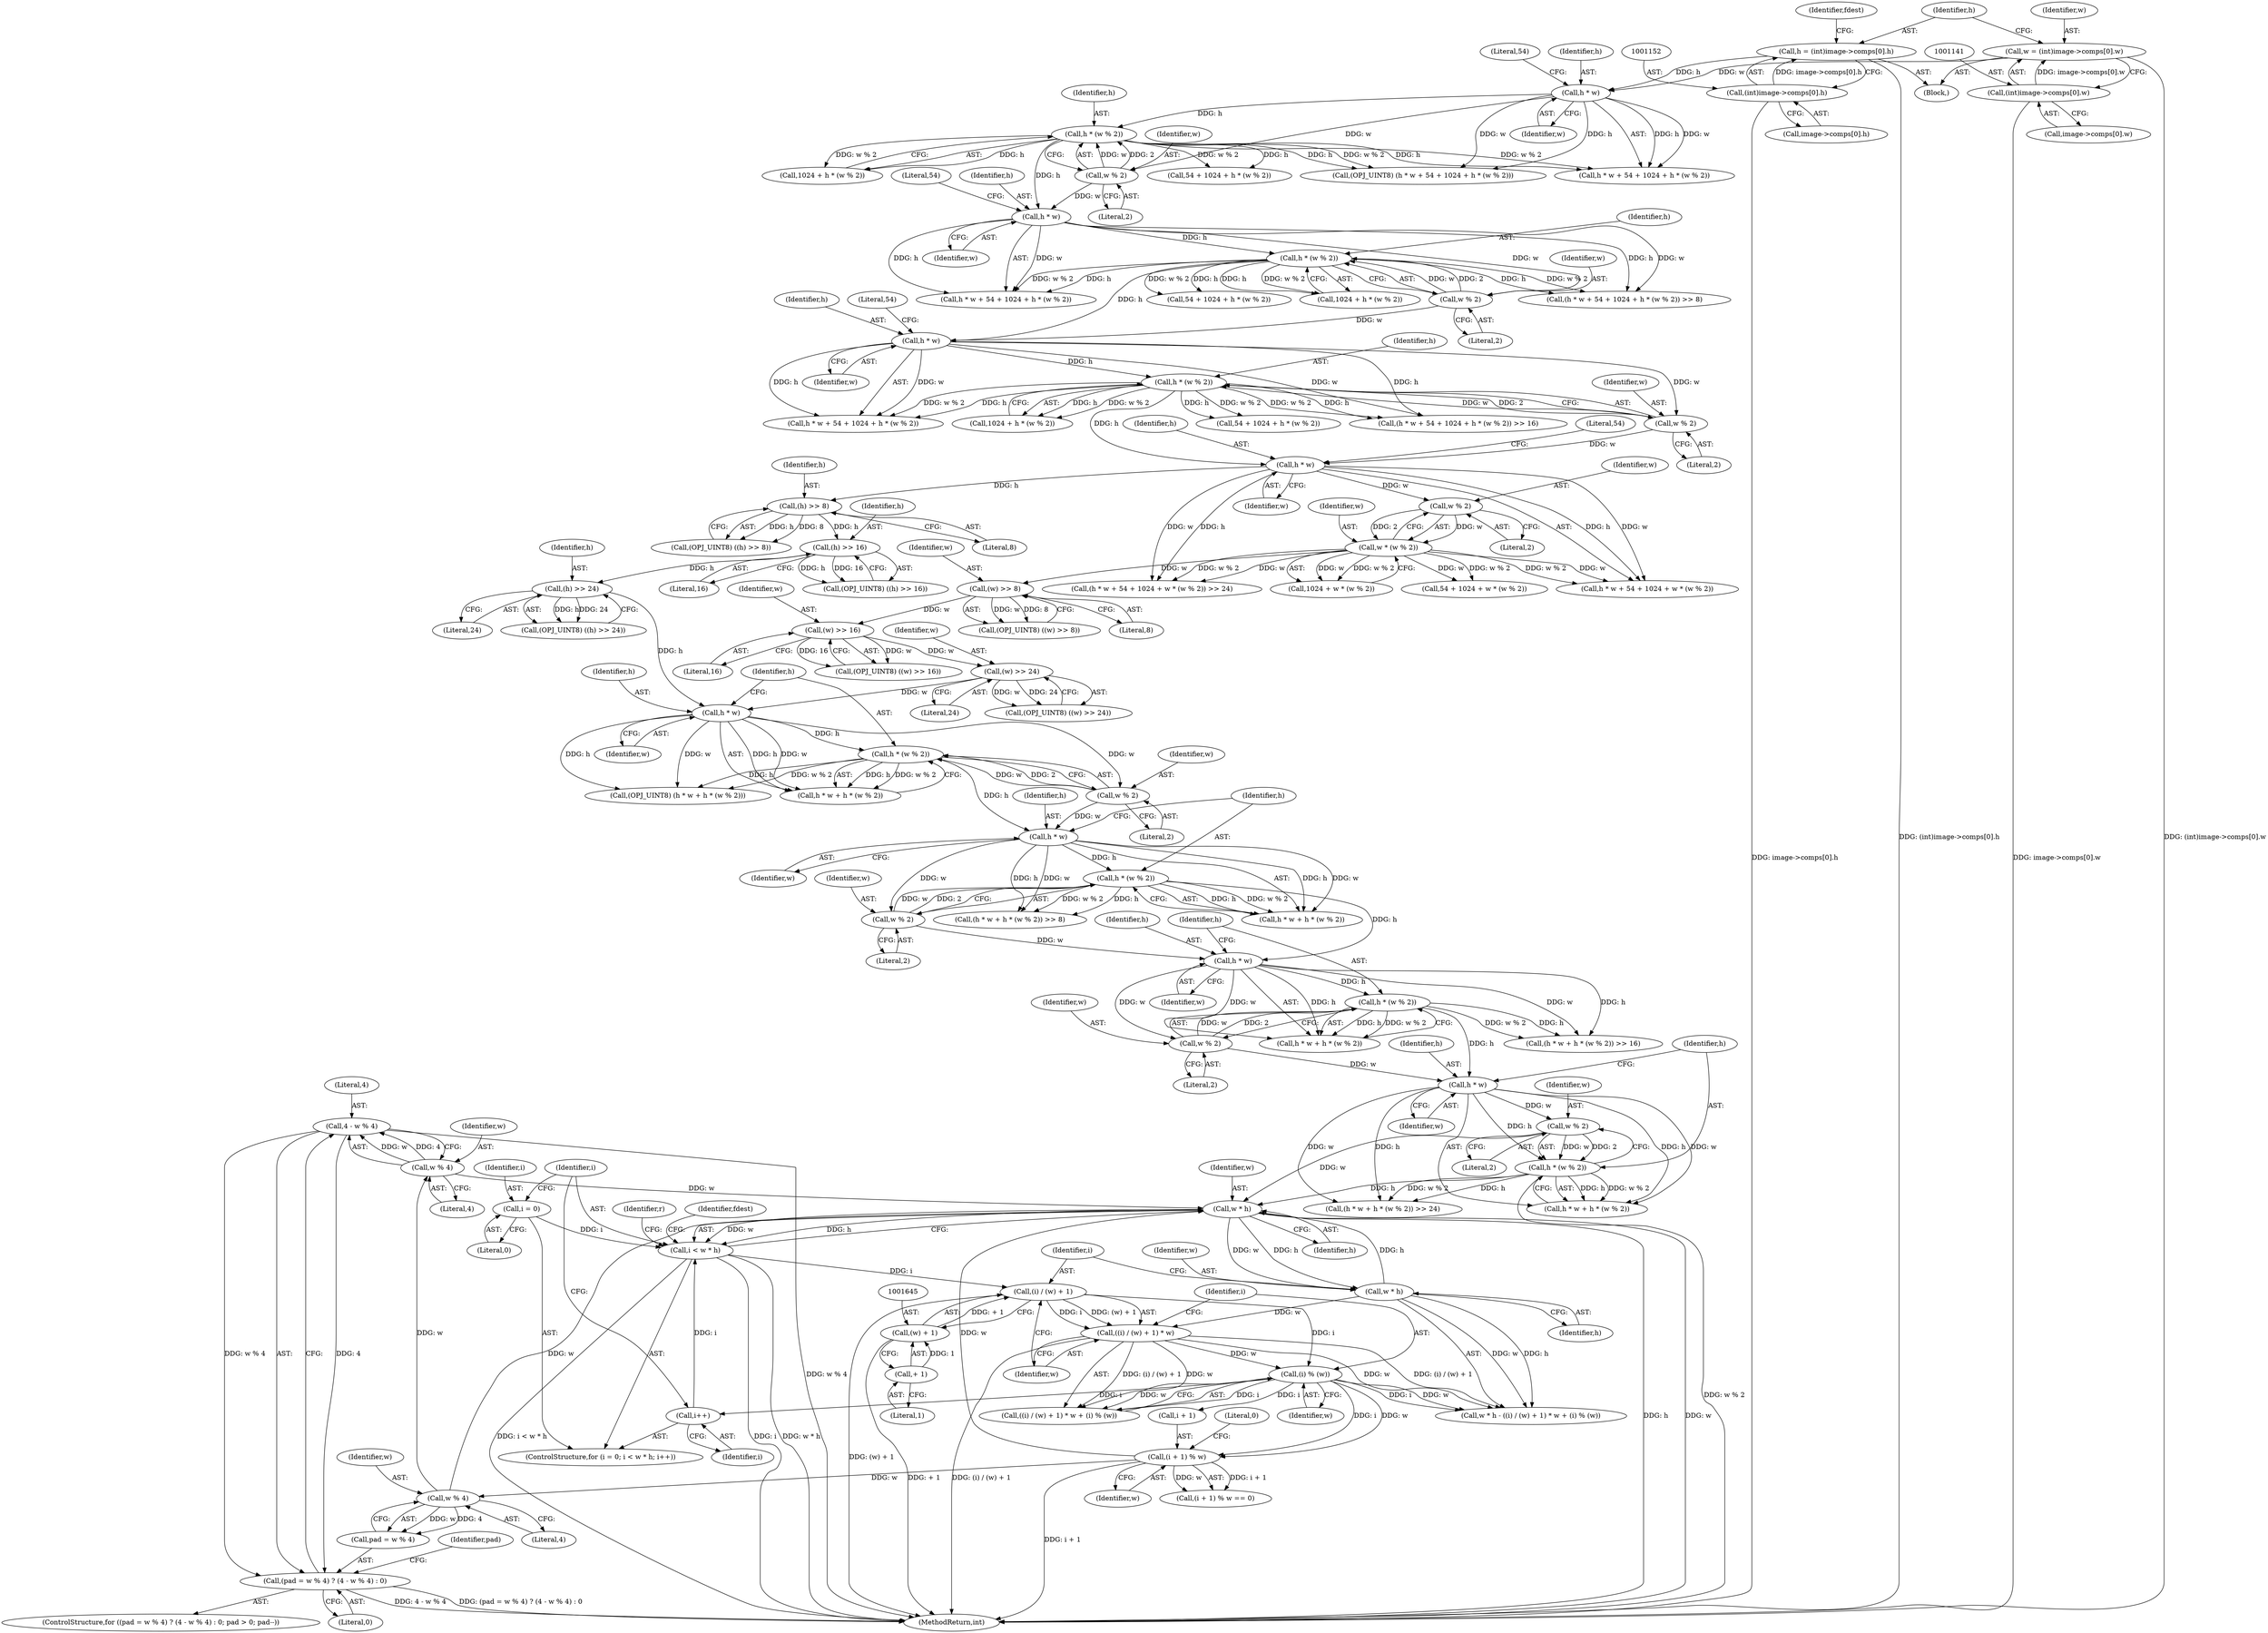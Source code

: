digraph "1_openjpeg_15f081c89650dccee4aa4ae66f614c3fdb268767_3@del" {
"1001724" [label="(Call,4 - w % 4)"];
"1001726" [label="(Call,w % 4)"];
"1001721" [label="(Call,w % 4)"];
"1001710" [label="(Call,(i + 1) % w)"];
"1001649" [label="(Call,(i) % (w))"];
"1001642" [label="(Call,(i) / (w) + 1)"];
"1001617" [label="(Call,i < w * h)"];
"1001622" [label="(Call,i++)"];
"1001614" [label="(Call,i = 0)"];
"1001619" [label="(Call,w * h)"];
"1001470" [label="(Call,w % 2)"];
"1001465" [label="(Call,h * w)"];
"1001453" [label="(Call,h * (w % 2))"];
"1001450" [label="(Call,h * w)"];
"1001438" [label="(Call,h * (w % 2))"];
"1001435" [label="(Call,h * w)"];
"1001424" [label="(Call,h * (w % 2))"];
"1001421" [label="(Call,h * w)"];
"1001367" [label="(Call,(h) >> 24)"];
"1001360" [label="(Call,(h) >> 16)"];
"1001353" [label="(Call,(h) >> 8)"];
"1001226" [label="(Call,h * w)"];
"1001214" [label="(Call,h * (w % 2))"];
"1001207" [label="(Call,h * w)"];
"1001195" [label="(Call,h * (w % 2))"];
"1001188" [label="(Call,h * w)"];
"1001177" [label="(Call,h * (w % 2))"];
"1001170" [label="(Call,h * w)"];
"1001149" [label="(Call,h = (int)image->comps[0].h)"];
"1001151" [label="(Call,(int)image->comps[0].h)"];
"1001138" [label="(Call,w = (int)image->comps[0].w)"];
"1001140" [label="(Call,(int)image->comps[0].w)"];
"1001179" [label="(Call,w % 2)"];
"1001197" [label="(Call,w % 2)"];
"1001216" [label="(Call,w % 2)"];
"1001337" [label="(Call,(w) >> 24)"];
"1001330" [label="(Call,(w) >> 16)"];
"1001323" [label="(Call,(w) >> 8)"];
"1001233" [label="(Call,w * (w % 2))"];
"1001235" [label="(Call,w % 2)"];
"1001426" [label="(Call,w % 2)"];
"1001440" [label="(Call,w % 2)"];
"1001455" [label="(Call,w % 2)"];
"1001468" [label="(Call,h * (w % 2))"];
"1001637" [label="(Call,w * h)"];
"1001644" [label="(Call,(w) + 1)"];
"1001646" [label="(Call,+ 1)"];
"1001641" [label="(Call,((i) / (w) + 1) * w)"];
"1001718" [label="(Call,(pad = w % 4) ? (4 - w % 4) : 0)"];
"1001139" [label="(Identifier,w)"];
"1001731" [label="(Identifier,pad)"];
"1001324" [label="(Identifier,w)"];
"1001186" [label="(Call,(h * w + 54 + 1024 + h * (w % 2)) >> 8)"];
"1001225" [label="(Call,h * w + 54 + 1024 + w * (w % 2))"];
"1001207" [label="(Call,h * w)"];
"1001456" [label="(Identifier,w)"];
"1001214" [label="(Call,h * (w % 2))"];
"1001649" [label="(Call,(i) % (w))"];
"1001740" [label="(Identifier,fdest)"];
"1001436" [label="(Identifier,h)"];
"1001330" [label="(Call,(w) >> 16)"];
"1001647" [label="(Literal,1)"];
"1001619" [label="(Call,w * h)"];
"1001233" [label="(Call,w * (w % 2))"];
"1001718" [label="(Call,(pad = w % 4) ? (4 - w % 4) : 0)"];
"1001617" [label="(Call,i < w * h)"];
"1001438" [label="(Call,h * (w % 2))"];
"1001727" [label="(Identifier,w)"];
"1001339" [label="(Literal,24)"];
"1001198" [label="(Identifier,w)"];
"1001717" [label="(ControlStructure,for ((pad = w % 4) ? (4 - w % 4) : 0; pad > 0; pad--))"];
"1001729" [label="(Literal,0)"];
"1001368" [label="(Identifier,h)"];
"1001196" [label="(Identifier,h)"];
"1001234" [label="(Identifier,w)"];
"1001424" [label="(Call,h * (w % 2))"];
"1001433" [label="(Call,(h * w + h * (w % 2)) >> 8)"];
"1001325" [label="(Literal,8)"];
"1001178" [label="(Identifier,h)"];
"1001726" [label="(Call,w % 4)"];
"1001332" [label="(Literal,16)"];
"1001455" [label="(Call,w % 2)"];
"1001724" [label="(Call,4 - w % 4)"];
"1001150" [label="(Identifier,h)"];
"1001179" [label="(Call,w % 2)"];
"1001451" [label="(Identifier,h)"];
"1001639" [label="(Identifier,h)"];
"1001648" [label="(Identifier,w)"];
"1001353" [label="(Call,(h) >> 8)"];
"1001175" [label="(Call,1024 + h * (w % 2))"];
"1001181" [label="(Literal,2)"];
"1001215" [label="(Identifier,h)"];
"1001122" [label="(Block,)"];
"1001420" [label="(Call,h * w + h * (w % 2))"];
"1001229" [label="(Call,54 + 1024 + w * (w % 2))"];
"1001620" [label="(Identifier,w)"];
"1001210" [label="(Call,54 + 1024 + h * (w % 2))"];
"1001231" [label="(Call,1024 + w * (w % 2))"];
"1001421" [label="(Call,h * w)"];
"1001321" [label="(Call,(OPJ_UINT8) ((w) >> 8))"];
"1001337" [label="(Call,(w) >> 24)"];
"1001422" [label="(Identifier,h)"];
"1001323" [label="(Call,(w) >> 8)"];
"1001437" [label="(Identifier,w)"];
"1001715" [label="(Literal,0)"];
"1001622" [label="(Call,i++)"];
"1001177" [label="(Call,h * (w % 2))"];
"1001616" [label="(Literal,0)"];
"1001228" [label="(Identifier,w)"];
"1001644" [label="(Call,(w) + 1)"];
"1001469" [label="(Identifier,h)"];
"1001468" [label="(Call,h * (w % 2))"];
"1001641" [label="(Call,((i) / (w) + 1) * w)"];
"1001637" [label="(Call,w * h)"];
"1001439" [label="(Identifier,h)"];
"1001465" [label="(Call,h * w)"];
"1001723" [label="(Literal,4)"];
"1001615" [label="(Identifier,i)"];
"1001457" [label="(Literal,2)"];
"1001650" [label="(Identifier,i)"];
"1001638" [label="(Identifier,w)"];
"1001205" [label="(Call,(h * w + 54 + 1024 + h * (w % 2)) >> 16)"];
"1001471" [label="(Identifier,w)"];
"1001423" [label="(Identifier,w)"];
"1001435" [label="(Call,h * w)"];
"1001140" [label="(Call,(int)image->comps[0].w)"];
"1001728" [label="(Literal,4)"];
"1001188" [label="(Call,h * w)"];
"1001360" [label="(Call,(h) >> 16)"];
"1001218" [label="(Literal,2)"];
"1001449" [label="(Call,h * w + h * (w % 2))"];
"1001192" [label="(Literal,54)"];
"1001442" [label="(Literal,2)"];
"1001153" [label="(Call,image->comps[0].h)"];
"1001642" [label="(Call,(i) / (w) + 1)"];
"1001216" [label="(Call,w % 2)"];
"1001235" [label="(Call,w % 2)"];
"1001195" [label="(Call,h * (w % 2))"];
"1001618" [label="(Identifier,i)"];
"1001189" [label="(Identifier,h)"];
"1001450" [label="(Call,h * w)"];
"1001227" [label="(Identifier,h)"];
"1001640" [label="(Call,((i) / (w) + 1) * w + (i) % (w))"];
"1001719" [label="(Call,pad = w % 4)"];
"1001623" [label="(Identifier,i)"];
"1001174" [label="(Literal,54)"];
"1001448" [label="(Call,(h * w + h * (w % 2)) >> 16)"];
"1001226" [label="(Call,h * w)"];
"1001172" [label="(Identifier,w)"];
"1001472" [label="(Literal,2)"];
"1001627" [label="(Identifier,r)"];
"1001197" [label="(Call,w % 2)"];
"1001743" [label="(MethodReturn,int)"];
"1001142" [label="(Call,image->comps[0].w)"];
"1001206" [label="(Call,h * w + 54 + 1024 + h * (w % 2))"];
"1001463" [label="(Call,(h * w + h * (w % 2)) >> 24)"];
"1001466" [label="(Identifier,h)"];
"1001452" [label="(Identifier,w)"];
"1001171" [label="(Identifier,h)"];
"1001169" [label="(Call,h * w + 54 + 1024 + h * (w % 2))"];
"1001335" [label="(Call,(OPJ_UINT8) ((w) >> 24))"];
"1001470" [label="(Call,w % 2)"];
"1001434" [label="(Call,h * w + h * (w % 2))"];
"1001193" [label="(Call,1024 + h * (w % 2))"];
"1001180" [label="(Identifier,w)"];
"1001237" [label="(Literal,2)"];
"1001464" [label="(Call,h * w + h * (w % 2))"];
"1001714" [label="(Identifier,w)"];
"1001440" [label="(Call,w % 2)"];
"1001428" [label="(Literal,2)"];
"1001367" [label="(Call,(h) >> 24)"];
"1001636" [label="(Call,w * h - ((i) / (w) + 1) * w + (i) % (w))"];
"1001217" [label="(Identifier,w)"];
"1001151" [label="(Call,(int)image->comps[0].h)"];
"1001365" [label="(Call,(OPJ_UINT8) ((h) >> 24))"];
"1001224" [label="(Call,(h * w + 54 + 1024 + w * (w % 2)) >> 24)"];
"1001425" [label="(Identifier,h)"];
"1001358" [label="(Call,(OPJ_UINT8) ((h) >> 16))"];
"1001621" [label="(Identifier,h)"];
"1001454" [label="(Identifier,h)"];
"1001149" [label="(Call,h = (int)image->comps[0].h)"];
"1001354" [label="(Identifier,h)"];
"1001208" [label="(Identifier,h)"];
"1001725" [label="(Literal,4)"];
"1001710" [label="(Call,(i + 1) % w)"];
"1001230" [label="(Literal,54)"];
"1001614" [label="(Call,i = 0)"];
"1001441" [label="(Identifier,w)"];
"1001467" [label="(Identifier,w)"];
"1001362" [label="(Literal,16)"];
"1001361" [label="(Identifier,h)"];
"1001331" [label="(Identifier,w)"];
"1001173" [label="(Call,54 + 1024 + h * (w % 2))"];
"1001190" [label="(Identifier,w)"];
"1001355" [label="(Literal,8)"];
"1001721" [label="(Call,w % 4)"];
"1001427" [label="(Identifier,w)"];
"1001711" [label="(Call,i + 1)"];
"1001328" [label="(Call,(OPJ_UINT8) ((w) >> 16))"];
"1001338" [label="(Identifier,w)"];
"1001170" [label="(Call,h * w)"];
"1001369" [label="(Literal,24)"];
"1001453" [label="(Call,h * (w % 2))"];
"1001212" [label="(Call,1024 + h * (w % 2))"];
"1001209" [label="(Identifier,w)"];
"1001187" [label="(Call,h * w + 54 + 1024 + h * (w % 2))"];
"1001426" [label="(Call,w % 2)"];
"1001651" [label="(Identifier,w)"];
"1001191" [label="(Call,54 + 1024 + h * (w % 2))"];
"1001138" [label="(Call,w = (int)image->comps[0].w)"];
"1001236" [label="(Identifier,w)"];
"1001643" [label="(Identifier,i)"];
"1001351" [label="(Call,(OPJ_UINT8) ((h) >> 8))"];
"1001722" [label="(Identifier,w)"];
"1001199" [label="(Literal,2)"];
"1001161" [label="(Identifier,fdest)"];
"1001613" [label="(ControlStructure,for (i = 0; i < w * h; i++))"];
"1001167" [label="(Call,(OPJ_UINT8) (h * w + 54 + 1024 + h * (w % 2)))"];
"1001646" [label="(Call,+ 1)"];
"1001709" [label="(Call,(i + 1) % w == 0)"];
"1001418" [label="(Call,(OPJ_UINT8) (h * w + h * (w % 2)))"];
"1001211" [label="(Literal,54)"];
"1001724" -> "1001718"  [label="AST: "];
"1001724" -> "1001726"  [label="CFG: "];
"1001725" -> "1001724"  [label="AST: "];
"1001726" -> "1001724"  [label="AST: "];
"1001718" -> "1001724"  [label="CFG: "];
"1001724" -> "1001743"  [label="DDG: w % 4"];
"1001724" -> "1001718"  [label="DDG: 4"];
"1001724" -> "1001718"  [label="DDG: w % 4"];
"1001726" -> "1001724"  [label="DDG: w"];
"1001726" -> "1001724"  [label="DDG: 4"];
"1001726" -> "1001728"  [label="CFG: "];
"1001727" -> "1001726"  [label="AST: "];
"1001728" -> "1001726"  [label="AST: "];
"1001726" -> "1001619"  [label="DDG: w"];
"1001721" -> "1001726"  [label="DDG: w"];
"1001721" -> "1001719"  [label="AST: "];
"1001721" -> "1001723"  [label="CFG: "];
"1001722" -> "1001721"  [label="AST: "];
"1001723" -> "1001721"  [label="AST: "];
"1001719" -> "1001721"  [label="CFG: "];
"1001721" -> "1001619"  [label="DDG: w"];
"1001721" -> "1001719"  [label="DDG: w"];
"1001721" -> "1001719"  [label="DDG: 4"];
"1001710" -> "1001721"  [label="DDG: w"];
"1001710" -> "1001709"  [label="AST: "];
"1001710" -> "1001714"  [label="CFG: "];
"1001711" -> "1001710"  [label="AST: "];
"1001714" -> "1001710"  [label="AST: "];
"1001715" -> "1001710"  [label="CFG: "];
"1001710" -> "1001743"  [label="DDG: i + 1"];
"1001710" -> "1001619"  [label="DDG: w"];
"1001710" -> "1001709"  [label="DDG: i + 1"];
"1001710" -> "1001709"  [label="DDG: w"];
"1001649" -> "1001710"  [label="DDG: i"];
"1001649" -> "1001710"  [label="DDG: w"];
"1001649" -> "1001640"  [label="AST: "];
"1001649" -> "1001651"  [label="CFG: "];
"1001650" -> "1001649"  [label="AST: "];
"1001651" -> "1001649"  [label="AST: "];
"1001640" -> "1001649"  [label="CFG: "];
"1001649" -> "1001622"  [label="DDG: i"];
"1001649" -> "1001636"  [label="DDG: i"];
"1001649" -> "1001636"  [label="DDG: w"];
"1001649" -> "1001640"  [label="DDG: i"];
"1001649" -> "1001640"  [label="DDG: w"];
"1001642" -> "1001649"  [label="DDG: i"];
"1001641" -> "1001649"  [label="DDG: w"];
"1001649" -> "1001711"  [label="DDG: i"];
"1001642" -> "1001641"  [label="AST: "];
"1001642" -> "1001644"  [label="CFG: "];
"1001643" -> "1001642"  [label="AST: "];
"1001644" -> "1001642"  [label="AST: "];
"1001648" -> "1001642"  [label="CFG: "];
"1001642" -> "1001743"  [label="DDG: (w) + 1"];
"1001642" -> "1001641"  [label="DDG: i"];
"1001642" -> "1001641"  [label="DDG: (w) + 1"];
"1001617" -> "1001642"  [label="DDG: i"];
"1001644" -> "1001642"  [label="DDG: + 1"];
"1001617" -> "1001613"  [label="AST: "];
"1001617" -> "1001619"  [label="CFG: "];
"1001618" -> "1001617"  [label="AST: "];
"1001619" -> "1001617"  [label="AST: "];
"1001627" -> "1001617"  [label="CFG: "];
"1001740" -> "1001617"  [label="CFG: "];
"1001617" -> "1001743"  [label="DDG: w * h"];
"1001617" -> "1001743"  [label="DDG: i < w * h"];
"1001617" -> "1001743"  [label="DDG: i"];
"1001622" -> "1001617"  [label="DDG: i"];
"1001614" -> "1001617"  [label="DDG: i"];
"1001619" -> "1001617"  [label="DDG: w"];
"1001619" -> "1001617"  [label="DDG: h"];
"1001622" -> "1001613"  [label="AST: "];
"1001622" -> "1001623"  [label="CFG: "];
"1001623" -> "1001622"  [label="AST: "];
"1001618" -> "1001622"  [label="CFG: "];
"1001614" -> "1001613"  [label="AST: "];
"1001614" -> "1001616"  [label="CFG: "];
"1001615" -> "1001614"  [label="AST: "];
"1001616" -> "1001614"  [label="AST: "];
"1001618" -> "1001614"  [label="CFG: "];
"1001619" -> "1001621"  [label="CFG: "];
"1001620" -> "1001619"  [label="AST: "];
"1001621" -> "1001619"  [label="AST: "];
"1001619" -> "1001743"  [label="DDG: h"];
"1001619" -> "1001743"  [label="DDG: w"];
"1001470" -> "1001619"  [label="DDG: w"];
"1001468" -> "1001619"  [label="DDG: h"];
"1001637" -> "1001619"  [label="DDG: h"];
"1001619" -> "1001637"  [label="DDG: w"];
"1001619" -> "1001637"  [label="DDG: h"];
"1001470" -> "1001468"  [label="AST: "];
"1001470" -> "1001472"  [label="CFG: "];
"1001471" -> "1001470"  [label="AST: "];
"1001472" -> "1001470"  [label="AST: "];
"1001468" -> "1001470"  [label="CFG: "];
"1001470" -> "1001468"  [label="DDG: w"];
"1001470" -> "1001468"  [label="DDG: 2"];
"1001465" -> "1001470"  [label="DDG: w"];
"1001465" -> "1001464"  [label="AST: "];
"1001465" -> "1001467"  [label="CFG: "];
"1001466" -> "1001465"  [label="AST: "];
"1001467" -> "1001465"  [label="AST: "];
"1001469" -> "1001465"  [label="CFG: "];
"1001465" -> "1001463"  [label="DDG: h"];
"1001465" -> "1001463"  [label="DDG: w"];
"1001465" -> "1001464"  [label="DDG: h"];
"1001465" -> "1001464"  [label="DDG: w"];
"1001453" -> "1001465"  [label="DDG: h"];
"1001455" -> "1001465"  [label="DDG: w"];
"1001465" -> "1001468"  [label="DDG: h"];
"1001453" -> "1001449"  [label="AST: "];
"1001453" -> "1001455"  [label="CFG: "];
"1001454" -> "1001453"  [label="AST: "];
"1001455" -> "1001453"  [label="AST: "];
"1001449" -> "1001453"  [label="CFG: "];
"1001453" -> "1001448"  [label="DDG: h"];
"1001453" -> "1001448"  [label="DDG: w % 2"];
"1001453" -> "1001449"  [label="DDG: h"];
"1001453" -> "1001449"  [label="DDG: w % 2"];
"1001450" -> "1001453"  [label="DDG: h"];
"1001455" -> "1001453"  [label="DDG: w"];
"1001455" -> "1001453"  [label="DDG: 2"];
"1001450" -> "1001449"  [label="AST: "];
"1001450" -> "1001452"  [label="CFG: "];
"1001451" -> "1001450"  [label="AST: "];
"1001452" -> "1001450"  [label="AST: "];
"1001454" -> "1001450"  [label="CFG: "];
"1001450" -> "1001448"  [label="DDG: h"];
"1001450" -> "1001448"  [label="DDG: w"];
"1001450" -> "1001449"  [label="DDG: h"];
"1001450" -> "1001449"  [label="DDG: w"];
"1001438" -> "1001450"  [label="DDG: h"];
"1001440" -> "1001450"  [label="DDG: w"];
"1001450" -> "1001455"  [label="DDG: w"];
"1001438" -> "1001434"  [label="AST: "];
"1001438" -> "1001440"  [label="CFG: "];
"1001439" -> "1001438"  [label="AST: "];
"1001440" -> "1001438"  [label="AST: "];
"1001434" -> "1001438"  [label="CFG: "];
"1001438" -> "1001433"  [label="DDG: h"];
"1001438" -> "1001433"  [label="DDG: w % 2"];
"1001438" -> "1001434"  [label="DDG: h"];
"1001438" -> "1001434"  [label="DDG: w % 2"];
"1001435" -> "1001438"  [label="DDG: h"];
"1001440" -> "1001438"  [label="DDG: w"];
"1001440" -> "1001438"  [label="DDG: 2"];
"1001435" -> "1001434"  [label="AST: "];
"1001435" -> "1001437"  [label="CFG: "];
"1001436" -> "1001435"  [label="AST: "];
"1001437" -> "1001435"  [label="AST: "];
"1001439" -> "1001435"  [label="CFG: "];
"1001435" -> "1001433"  [label="DDG: h"];
"1001435" -> "1001433"  [label="DDG: w"];
"1001435" -> "1001434"  [label="DDG: h"];
"1001435" -> "1001434"  [label="DDG: w"];
"1001424" -> "1001435"  [label="DDG: h"];
"1001426" -> "1001435"  [label="DDG: w"];
"1001435" -> "1001440"  [label="DDG: w"];
"1001424" -> "1001420"  [label="AST: "];
"1001424" -> "1001426"  [label="CFG: "];
"1001425" -> "1001424"  [label="AST: "];
"1001426" -> "1001424"  [label="AST: "];
"1001420" -> "1001424"  [label="CFG: "];
"1001424" -> "1001418"  [label="DDG: h"];
"1001424" -> "1001418"  [label="DDG: w % 2"];
"1001424" -> "1001420"  [label="DDG: h"];
"1001424" -> "1001420"  [label="DDG: w % 2"];
"1001421" -> "1001424"  [label="DDG: h"];
"1001426" -> "1001424"  [label="DDG: w"];
"1001426" -> "1001424"  [label="DDG: 2"];
"1001421" -> "1001420"  [label="AST: "];
"1001421" -> "1001423"  [label="CFG: "];
"1001422" -> "1001421"  [label="AST: "];
"1001423" -> "1001421"  [label="AST: "];
"1001425" -> "1001421"  [label="CFG: "];
"1001421" -> "1001418"  [label="DDG: h"];
"1001421" -> "1001418"  [label="DDG: w"];
"1001421" -> "1001420"  [label="DDG: h"];
"1001421" -> "1001420"  [label="DDG: w"];
"1001367" -> "1001421"  [label="DDG: h"];
"1001337" -> "1001421"  [label="DDG: w"];
"1001421" -> "1001426"  [label="DDG: w"];
"1001367" -> "1001365"  [label="AST: "];
"1001367" -> "1001369"  [label="CFG: "];
"1001368" -> "1001367"  [label="AST: "];
"1001369" -> "1001367"  [label="AST: "];
"1001365" -> "1001367"  [label="CFG: "];
"1001367" -> "1001365"  [label="DDG: h"];
"1001367" -> "1001365"  [label="DDG: 24"];
"1001360" -> "1001367"  [label="DDG: h"];
"1001360" -> "1001358"  [label="AST: "];
"1001360" -> "1001362"  [label="CFG: "];
"1001361" -> "1001360"  [label="AST: "];
"1001362" -> "1001360"  [label="AST: "];
"1001358" -> "1001360"  [label="CFG: "];
"1001360" -> "1001358"  [label="DDG: h"];
"1001360" -> "1001358"  [label="DDG: 16"];
"1001353" -> "1001360"  [label="DDG: h"];
"1001353" -> "1001351"  [label="AST: "];
"1001353" -> "1001355"  [label="CFG: "];
"1001354" -> "1001353"  [label="AST: "];
"1001355" -> "1001353"  [label="AST: "];
"1001351" -> "1001353"  [label="CFG: "];
"1001353" -> "1001351"  [label="DDG: h"];
"1001353" -> "1001351"  [label="DDG: 8"];
"1001226" -> "1001353"  [label="DDG: h"];
"1001226" -> "1001225"  [label="AST: "];
"1001226" -> "1001228"  [label="CFG: "];
"1001227" -> "1001226"  [label="AST: "];
"1001228" -> "1001226"  [label="AST: "];
"1001230" -> "1001226"  [label="CFG: "];
"1001226" -> "1001224"  [label="DDG: h"];
"1001226" -> "1001224"  [label="DDG: w"];
"1001226" -> "1001225"  [label="DDG: h"];
"1001226" -> "1001225"  [label="DDG: w"];
"1001214" -> "1001226"  [label="DDG: h"];
"1001216" -> "1001226"  [label="DDG: w"];
"1001226" -> "1001235"  [label="DDG: w"];
"1001214" -> "1001212"  [label="AST: "];
"1001214" -> "1001216"  [label="CFG: "];
"1001215" -> "1001214"  [label="AST: "];
"1001216" -> "1001214"  [label="AST: "];
"1001212" -> "1001214"  [label="CFG: "];
"1001214" -> "1001205"  [label="DDG: h"];
"1001214" -> "1001205"  [label="DDG: w % 2"];
"1001214" -> "1001206"  [label="DDG: h"];
"1001214" -> "1001206"  [label="DDG: w % 2"];
"1001214" -> "1001210"  [label="DDG: h"];
"1001214" -> "1001210"  [label="DDG: w % 2"];
"1001214" -> "1001212"  [label="DDG: h"];
"1001214" -> "1001212"  [label="DDG: w % 2"];
"1001207" -> "1001214"  [label="DDG: h"];
"1001216" -> "1001214"  [label="DDG: w"];
"1001216" -> "1001214"  [label="DDG: 2"];
"1001207" -> "1001206"  [label="AST: "];
"1001207" -> "1001209"  [label="CFG: "];
"1001208" -> "1001207"  [label="AST: "];
"1001209" -> "1001207"  [label="AST: "];
"1001211" -> "1001207"  [label="CFG: "];
"1001207" -> "1001205"  [label="DDG: h"];
"1001207" -> "1001205"  [label="DDG: w"];
"1001207" -> "1001206"  [label="DDG: h"];
"1001207" -> "1001206"  [label="DDG: w"];
"1001195" -> "1001207"  [label="DDG: h"];
"1001197" -> "1001207"  [label="DDG: w"];
"1001207" -> "1001216"  [label="DDG: w"];
"1001195" -> "1001193"  [label="AST: "];
"1001195" -> "1001197"  [label="CFG: "];
"1001196" -> "1001195"  [label="AST: "];
"1001197" -> "1001195"  [label="AST: "];
"1001193" -> "1001195"  [label="CFG: "];
"1001195" -> "1001186"  [label="DDG: h"];
"1001195" -> "1001186"  [label="DDG: w % 2"];
"1001195" -> "1001187"  [label="DDG: h"];
"1001195" -> "1001187"  [label="DDG: w % 2"];
"1001195" -> "1001191"  [label="DDG: h"];
"1001195" -> "1001191"  [label="DDG: w % 2"];
"1001195" -> "1001193"  [label="DDG: h"];
"1001195" -> "1001193"  [label="DDG: w % 2"];
"1001188" -> "1001195"  [label="DDG: h"];
"1001197" -> "1001195"  [label="DDG: w"];
"1001197" -> "1001195"  [label="DDG: 2"];
"1001188" -> "1001187"  [label="AST: "];
"1001188" -> "1001190"  [label="CFG: "];
"1001189" -> "1001188"  [label="AST: "];
"1001190" -> "1001188"  [label="AST: "];
"1001192" -> "1001188"  [label="CFG: "];
"1001188" -> "1001186"  [label="DDG: h"];
"1001188" -> "1001186"  [label="DDG: w"];
"1001188" -> "1001187"  [label="DDG: h"];
"1001188" -> "1001187"  [label="DDG: w"];
"1001177" -> "1001188"  [label="DDG: h"];
"1001179" -> "1001188"  [label="DDG: w"];
"1001188" -> "1001197"  [label="DDG: w"];
"1001177" -> "1001175"  [label="AST: "];
"1001177" -> "1001179"  [label="CFG: "];
"1001178" -> "1001177"  [label="AST: "];
"1001179" -> "1001177"  [label="AST: "];
"1001175" -> "1001177"  [label="CFG: "];
"1001177" -> "1001167"  [label="DDG: h"];
"1001177" -> "1001167"  [label="DDG: w % 2"];
"1001177" -> "1001169"  [label="DDG: h"];
"1001177" -> "1001169"  [label="DDG: w % 2"];
"1001177" -> "1001173"  [label="DDG: h"];
"1001177" -> "1001173"  [label="DDG: w % 2"];
"1001177" -> "1001175"  [label="DDG: h"];
"1001177" -> "1001175"  [label="DDG: w % 2"];
"1001170" -> "1001177"  [label="DDG: h"];
"1001179" -> "1001177"  [label="DDG: w"];
"1001179" -> "1001177"  [label="DDG: 2"];
"1001170" -> "1001169"  [label="AST: "];
"1001170" -> "1001172"  [label="CFG: "];
"1001171" -> "1001170"  [label="AST: "];
"1001172" -> "1001170"  [label="AST: "];
"1001174" -> "1001170"  [label="CFG: "];
"1001170" -> "1001167"  [label="DDG: h"];
"1001170" -> "1001167"  [label="DDG: w"];
"1001170" -> "1001169"  [label="DDG: h"];
"1001170" -> "1001169"  [label="DDG: w"];
"1001149" -> "1001170"  [label="DDG: h"];
"1001138" -> "1001170"  [label="DDG: w"];
"1001170" -> "1001179"  [label="DDG: w"];
"1001149" -> "1001122"  [label="AST: "];
"1001149" -> "1001151"  [label="CFG: "];
"1001150" -> "1001149"  [label="AST: "];
"1001151" -> "1001149"  [label="AST: "];
"1001161" -> "1001149"  [label="CFG: "];
"1001149" -> "1001743"  [label="DDG: (int)image->comps[0].h"];
"1001151" -> "1001149"  [label="DDG: image->comps[0].h"];
"1001151" -> "1001153"  [label="CFG: "];
"1001152" -> "1001151"  [label="AST: "];
"1001153" -> "1001151"  [label="AST: "];
"1001151" -> "1001743"  [label="DDG: image->comps[0].h"];
"1001138" -> "1001122"  [label="AST: "];
"1001138" -> "1001140"  [label="CFG: "];
"1001139" -> "1001138"  [label="AST: "];
"1001140" -> "1001138"  [label="AST: "];
"1001150" -> "1001138"  [label="CFG: "];
"1001138" -> "1001743"  [label="DDG: (int)image->comps[0].w"];
"1001140" -> "1001138"  [label="DDG: image->comps[0].w"];
"1001140" -> "1001142"  [label="CFG: "];
"1001141" -> "1001140"  [label="AST: "];
"1001142" -> "1001140"  [label="AST: "];
"1001140" -> "1001743"  [label="DDG: image->comps[0].w"];
"1001179" -> "1001181"  [label="CFG: "];
"1001180" -> "1001179"  [label="AST: "];
"1001181" -> "1001179"  [label="AST: "];
"1001197" -> "1001199"  [label="CFG: "];
"1001198" -> "1001197"  [label="AST: "];
"1001199" -> "1001197"  [label="AST: "];
"1001216" -> "1001218"  [label="CFG: "];
"1001217" -> "1001216"  [label="AST: "];
"1001218" -> "1001216"  [label="AST: "];
"1001337" -> "1001335"  [label="AST: "];
"1001337" -> "1001339"  [label="CFG: "];
"1001338" -> "1001337"  [label="AST: "];
"1001339" -> "1001337"  [label="AST: "];
"1001335" -> "1001337"  [label="CFG: "];
"1001337" -> "1001335"  [label="DDG: w"];
"1001337" -> "1001335"  [label="DDG: 24"];
"1001330" -> "1001337"  [label="DDG: w"];
"1001330" -> "1001328"  [label="AST: "];
"1001330" -> "1001332"  [label="CFG: "];
"1001331" -> "1001330"  [label="AST: "];
"1001332" -> "1001330"  [label="AST: "];
"1001328" -> "1001330"  [label="CFG: "];
"1001330" -> "1001328"  [label="DDG: w"];
"1001330" -> "1001328"  [label="DDG: 16"];
"1001323" -> "1001330"  [label="DDG: w"];
"1001323" -> "1001321"  [label="AST: "];
"1001323" -> "1001325"  [label="CFG: "];
"1001324" -> "1001323"  [label="AST: "];
"1001325" -> "1001323"  [label="AST: "];
"1001321" -> "1001323"  [label="CFG: "];
"1001323" -> "1001321"  [label="DDG: w"];
"1001323" -> "1001321"  [label="DDG: 8"];
"1001233" -> "1001323"  [label="DDG: w"];
"1001233" -> "1001231"  [label="AST: "];
"1001233" -> "1001235"  [label="CFG: "];
"1001234" -> "1001233"  [label="AST: "];
"1001235" -> "1001233"  [label="AST: "];
"1001231" -> "1001233"  [label="CFG: "];
"1001233" -> "1001224"  [label="DDG: w"];
"1001233" -> "1001224"  [label="DDG: w % 2"];
"1001233" -> "1001225"  [label="DDG: w"];
"1001233" -> "1001225"  [label="DDG: w % 2"];
"1001233" -> "1001229"  [label="DDG: w"];
"1001233" -> "1001229"  [label="DDG: w % 2"];
"1001233" -> "1001231"  [label="DDG: w"];
"1001233" -> "1001231"  [label="DDG: w % 2"];
"1001235" -> "1001233"  [label="DDG: w"];
"1001235" -> "1001233"  [label="DDG: 2"];
"1001235" -> "1001237"  [label="CFG: "];
"1001236" -> "1001235"  [label="AST: "];
"1001237" -> "1001235"  [label="AST: "];
"1001426" -> "1001428"  [label="CFG: "];
"1001427" -> "1001426"  [label="AST: "];
"1001428" -> "1001426"  [label="AST: "];
"1001440" -> "1001442"  [label="CFG: "];
"1001441" -> "1001440"  [label="AST: "];
"1001442" -> "1001440"  [label="AST: "];
"1001455" -> "1001457"  [label="CFG: "];
"1001456" -> "1001455"  [label="AST: "];
"1001457" -> "1001455"  [label="AST: "];
"1001468" -> "1001464"  [label="AST: "];
"1001469" -> "1001468"  [label="AST: "];
"1001464" -> "1001468"  [label="CFG: "];
"1001468" -> "1001743"  [label="DDG: w % 2"];
"1001468" -> "1001463"  [label="DDG: h"];
"1001468" -> "1001463"  [label="DDG: w % 2"];
"1001468" -> "1001464"  [label="DDG: h"];
"1001468" -> "1001464"  [label="DDG: w % 2"];
"1001637" -> "1001636"  [label="AST: "];
"1001637" -> "1001639"  [label="CFG: "];
"1001638" -> "1001637"  [label="AST: "];
"1001639" -> "1001637"  [label="AST: "];
"1001643" -> "1001637"  [label="CFG: "];
"1001637" -> "1001636"  [label="DDG: w"];
"1001637" -> "1001636"  [label="DDG: h"];
"1001637" -> "1001641"  [label="DDG: w"];
"1001644" -> "1001646"  [label="CFG: "];
"1001645" -> "1001644"  [label="AST: "];
"1001646" -> "1001644"  [label="AST: "];
"1001644" -> "1001743"  [label="DDG: + 1"];
"1001646" -> "1001644"  [label="DDG: 1"];
"1001646" -> "1001647"  [label="CFG: "];
"1001647" -> "1001646"  [label="AST: "];
"1001641" -> "1001640"  [label="AST: "];
"1001641" -> "1001648"  [label="CFG: "];
"1001648" -> "1001641"  [label="AST: "];
"1001650" -> "1001641"  [label="CFG: "];
"1001641" -> "1001743"  [label="DDG: (i) / (w) + 1"];
"1001641" -> "1001636"  [label="DDG: (i) / (w) + 1"];
"1001641" -> "1001636"  [label="DDG: w"];
"1001641" -> "1001640"  [label="DDG: (i) / (w) + 1"];
"1001641" -> "1001640"  [label="DDG: w"];
"1001718" -> "1001717"  [label="AST: "];
"1001718" -> "1001729"  [label="CFG: "];
"1001719" -> "1001718"  [label="AST: "];
"1001729" -> "1001718"  [label="AST: "];
"1001731" -> "1001718"  [label="CFG: "];
"1001718" -> "1001743"  [label="DDG: 4 - w % 4"];
"1001718" -> "1001743"  [label="DDG: (pad = w % 4) ? (4 - w % 4) : 0"];
}
